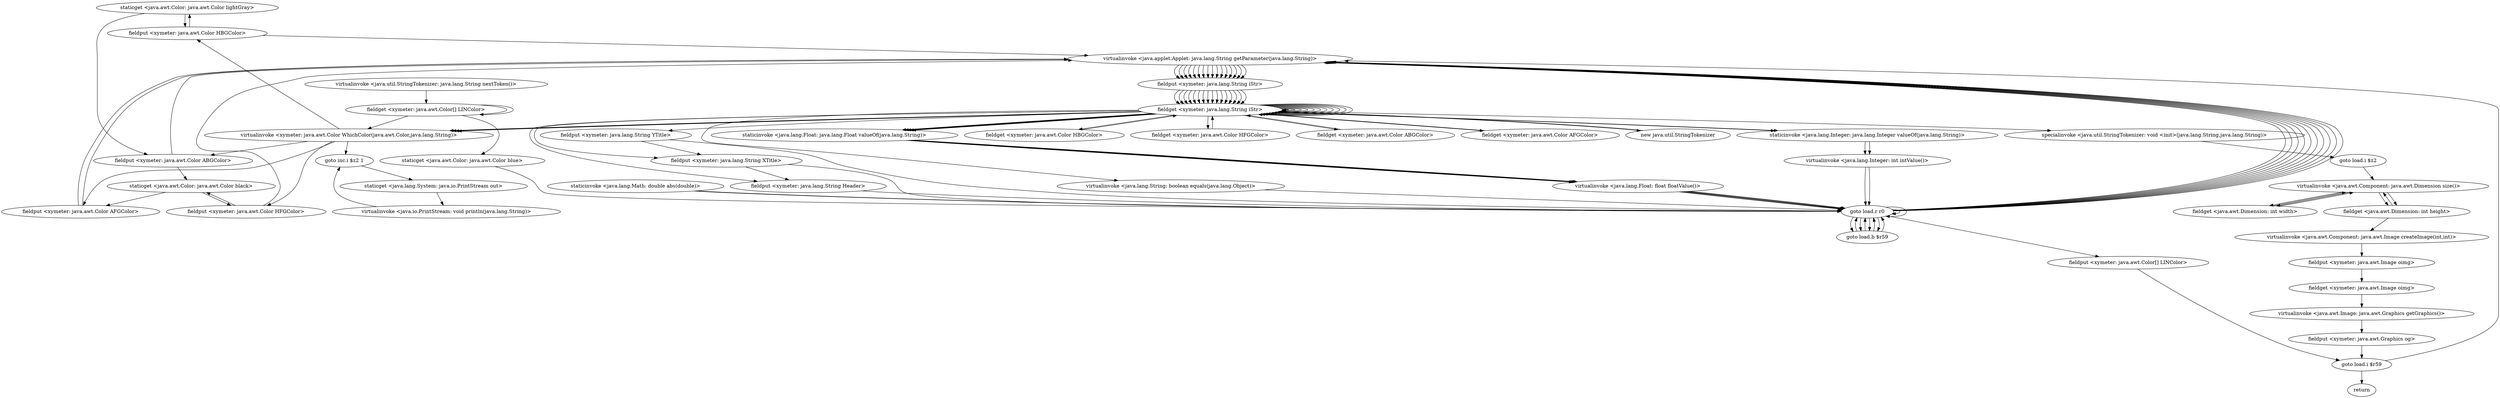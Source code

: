 digraph "" {
"staticget <java.awt.Color: java.awt.Color lightGray>";
 "staticget <java.awt.Color: java.awt.Color lightGray>"->"fieldput <xymeter: java.awt.Color HBGColor>";
 "fieldput <xymeter: java.awt.Color HBGColor>"->"staticget <java.awt.Color: java.awt.Color lightGray>";
 "staticget <java.awt.Color: java.awt.Color lightGray>"->"fieldput <xymeter: java.awt.Color ABGColor>";
 "fieldput <xymeter: java.awt.Color ABGColor>"->"staticget <java.awt.Color: java.awt.Color black>";
 "staticget <java.awt.Color: java.awt.Color black>"->"fieldput <xymeter: java.awt.Color HFGColor>";
 "fieldput <xymeter: java.awt.Color HFGColor>"->"staticget <java.awt.Color: java.awt.Color black>";
 "staticget <java.awt.Color: java.awt.Color black>"->"fieldput <xymeter: java.awt.Color AFGColor>";
 "fieldput <xymeter: java.awt.Color AFGColor>"->"virtualinvoke <java.applet.Applet: java.lang.String getParameter(java.lang.String)>";
 "virtualinvoke <java.applet.Applet: java.lang.String getParameter(java.lang.String)>"->"fieldput <xymeter: java.lang.String iStr>";
 "fieldput <xymeter: java.lang.String iStr>"->"fieldget <xymeter: java.lang.String iStr>";
 "fieldget <xymeter: java.lang.String iStr>"->"fieldget <xymeter: java.lang.String iStr>";
 "fieldget <xymeter: java.lang.String iStr>"->"fieldput <xymeter: java.lang.String Header>";
 "fieldput <xymeter: java.lang.String Header>"->"goto load.r r0";
 "goto load.r r0"->"virtualinvoke <java.applet.Applet: java.lang.String getParameter(java.lang.String)>";
 "virtualinvoke <java.applet.Applet: java.lang.String getParameter(java.lang.String)>"->"fieldput <xymeter: java.lang.String iStr>";
 "fieldput <xymeter: java.lang.String iStr>"->"fieldget <xymeter: java.lang.String iStr>";
 "fieldget <xymeter: java.lang.String iStr>"->"fieldget <xymeter: java.lang.String iStr>";
 "fieldget <xymeter: java.lang.String iStr>"->"fieldput <xymeter: java.lang.String XTitle>";
 "fieldput <xymeter: java.lang.String XTitle>"->"goto load.r r0";
 "goto load.r r0"->"virtualinvoke <java.applet.Applet: java.lang.String getParameter(java.lang.String)>";
 "virtualinvoke <java.applet.Applet: java.lang.String getParameter(java.lang.String)>"->"fieldput <xymeter: java.lang.String iStr>";
 "fieldput <xymeter: java.lang.String iStr>"->"fieldget <xymeter: java.lang.String iStr>";
 "fieldget <xymeter: java.lang.String iStr>"->"fieldget <xymeter: java.lang.String iStr>";
 "fieldget <xymeter: java.lang.String iStr>"->"fieldput <xymeter: java.lang.String YTitle>";
 "fieldput <xymeter: java.lang.String YTitle>"->"goto load.r r0";
 "goto load.r r0"->"virtualinvoke <java.applet.Applet: java.lang.String getParameter(java.lang.String)>";
 "virtualinvoke <java.applet.Applet: java.lang.String getParameter(java.lang.String)>"->"fieldput <xymeter: java.lang.String iStr>";
 "fieldput <xymeter: java.lang.String iStr>"->"fieldget <xymeter: java.lang.String iStr>";
 "fieldget <xymeter: java.lang.String iStr>"->"fieldget <xymeter: java.lang.String iStr>";
 "fieldget <xymeter: java.lang.String iStr>"->"virtualinvoke <java.lang.String: boolean equals(java.lang.Object)>";
 "virtualinvoke <java.lang.String: boolean equals(java.lang.Object)>"->"goto load.r r0";
 "goto load.r r0"->"virtualinvoke <java.applet.Applet: java.lang.String getParameter(java.lang.String)>";
 "virtualinvoke <java.applet.Applet: java.lang.String getParameter(java.lang.String)>"->"fieldput <xymeter: java.lang.String iStr>";
 "fieldput <xymeter: java.lang.String iStr>"->"fieldget <xymeter: java.lang.String iStr>";
 "fieldget <xymeter: java.lang.String iStr>"->"fieldget <xymeter: java.lang.String iStr>";
 "fieldget <xymeter: java.lang.String iStr>"->"staticinvoke <java.lang.Float: java.lang.Float valueOf(java.lang.String)>";
 "staticinvoke <java.lang.Float: java.lang.Float valueOf(java.lang.String)>"->"virtualinvoke <java.lang.Float: float floatValue()>";
 "virtualinvoke <java.lang.Float: float floatValue()>"->"goto load.r r0";
 "goto load.r r0"->"virtualinvoke <java.applet.Applet: java.lang.String getParameter(java.lang.String)>";
 "virtualinvoke <java.applet.Applet: java.lang.String getParameter(java.lang.String)>"->"fieldput <xymeter: java.lang.String iStr>";
 "fieldput <xymeter: java.lang.String iStr>"->"fieldget <xymeter: java.lang.String iStr>";
 "fieldget <xymeter: java.lang.String iStr>"->"fieldget <xymeter: java.lang.String iStr>";
 "fieldget <xymeter: java.lang.String iStr>"->"staticinvoke <java.lang.Float: java.lang.Float valueOf(java.lang.String)>";
 "staticinvoke <java.lang.Float: java.lang.Float valueOf(java.lang.String)>"->"virtualinvoke <java.lang.Float: float floatValue()>";
 "virtualinvoke <java.lang.Float: float floatValue()>"->"goto load.r r0";
 "goto load.r r0"->"goto load.r r0";
 "goto load.r r0"->"goto load.b $r59";
 "goto load.b $r59"->"goto load.r r0";
 "goto load.r r0"->"virtualinvoke <java.applet.Applet: java.lang.String getParameter(java.lang.String)>";
 "virtualinvoke <java.applet.Applet: java.lang.String getParameter(java.lang.String)>"->"fieldput <xymeter: java.lang.String iStr>";
 "fieldput <xymeter: java.lang.String iStr>"->"fieldget <xymeter: java.lang.String iStr>";
 "fieldget <xymeter: java.lang.String iStr>"->"fieldget <xymeter: java.lang.String iStr>";
 "fieldget <xymeter: java.lang.String iStr>"->"staticinvoke <java.lang.Float: java.lang.Float valueOf(java.lang.String)>";
 "staticinvoke <java.lang.Float: java.lang.Float valueOf(java.lang.String)>"->"virtualinvoke <java.lang.Float: float floatValue()>";
 "virtualinvoke <java.lang.Float: float floatValue()>"->"goto load.r r0";
 "goto load.r r0"->"virtualinvoke <java.applet.Applet: java.lang.String getParameter(java.lang.String)>";
 "virtualinvoke <java.applet.Applet: java.lang.String getParameter(java.lang.String)>"->"fieldput <xymeter: java.lang.String iStr>";
 "fieldput <xymeter: java.lang.String iStr>"->"fieldget <xymeter: java.lang.String iStr>";
 "fieldget <xymeter: java.lang.String iStr>"->"fieldget <xymeter: java.lang.String iStr>";
 "fieldget <xymeter: java.lang.String iStr>"->"staticinvoke <java.lang.Float: java.lang.Float valueOf(java.lang.String)>";
 "staticinvoke <java.lang.Float: java.lang.Float valueOf(java.lang.String)>"->"virtualinvoke <java.lang.Float: float floatValue()>";
 "virtualinvoke <java.lang.Float: float floatValue()>"->"goto load.r r0";
 "goto load.r r0"->"goto load.r r0";
 "goto load.r r0"->"goto load.b $r59";
 "goto load.b $r59"->"goto load.r r0";
 "goto load.r r0"->"virtualinvoke <java.applet.Applet: java.lang.String getParameter(java.lang.String)>";
 "virtualinvoke <java.applet.Applet: java.lang.String getParameter(java.lang.String)>"->"fieldput <xymeter: java.lang.String iStr>";
 "fieldput <xymeter: java.lang.String iStr>"->"fieldget <xymeter: java.lang.String iStr>";
 "fieldget <xymeter: java.lang.String iStr>"->"fieldget <xymeter: java.lang.String iStr>";
 "fieldget <xymeter: java.lang.String iStr>"->"staticinvoke <java.lang.Float: java.lang.Float valueOf(java.lang.String)>";
 "staticinvoke <java.lang.Float: java.lang.Float valueOf(java.lang.String)>"->"virtualinvoke <java.lang.Float: float floatValue()>";
 "virtualinvoke <java.lang.Float: float floatValue()>"->"goto load.r r0";
 "goto load.r r0"->"virtualinvoke <java.applet.Applet: java.lang.String getParameter(java.lang.String)>";
 "virtualinvoke <java.applet.Applet: java.lang.String getParameter(java.lang.String)>"->"fieldput <xymeter: java.lang.String iStr>";
 "fieldput <xymeter: java.lang.String iStr>"->"fieldget <xymeter: java.lang.String iStr>";
 "fieldget <xymeter: java.lang.String iStr>"->"fieldget <xymeter: java.lang.String iStr>";
 "fieldget <xymeter: java.lang.String iStr>"->"staticinvoke <java.lang.Integer: java.lang.Integer valueOf(java.lang.String)>";
 "staticinvoke <java.lang.Integer: java.lang.Integer valueOf(java.lang.String)>"->"virtualinvoke <java.lang.Integer: int intValue()>";
 "virtualinvoke <java.lang.Integer: int intValue()>"->"goto load.r r0";
 "goto load.r r0"->"virtualinvoke <java.applet.Applet: java.lang.String getParameter(java.lang.String)>";
 "virtualinvoke <java.applet.Applet: java.lang.String getParameter(java.lang.String)>"->"fieldput <xymeter: java.lang.String iStr>";
 "fieldput <xymeter: java.lang.String iStr>"->"fieldget <xymeter: java.lang.String iStr>";
 "fieldget <xymeter: java.lang.String iStr>"->"fieldget <xymeter: java.awt.Color HBGColor>";
 "fieldget <xymeter: java.awt.Color HBGColor>"->"fieldget <xymeter: java.lang.String iStr>";
 "fieldget <xymeter: java.lang.String iStr>"->"virtualinvoke <xymeter: java.awt.Color WhichColor(java.awt.Color,java.lang.String)>";
 "virtualinvoke <xymeter: java.awt.Color WhichColor(java.awt.Color,java.lang.String)>"->"fieldput <xymeter: java.awt.Color HBGColor>";
 "fieldput <xymeter: java.awt.Color HBGColor>"->"virtualinvoke <java.applet.Applet: java.lang.String getParameter(java.lang.String)>";
 "virtualinvoke <java.applet.Applet: java.lang.String getParameter(java.lang.String)>"->"fieldput <xymeter: java.lang.String iStr>";
 "fieldput <xymeter: java.lang.String iStr>"->"fieldget <xymeter: java.lang.String iStr>";
 "fieldget <xymeter: java.lang.String iStr>"->"fieldget <xymeter: java.awt.Color HFGColor>";
 "fieldget <xymeter: java.awt.Color HFGColor>"->"fieldget <xymeter: java.lang.String iStr>";
 "fieldget <xymeter: java.lang.String iStr>"->"virtualinvoke <xymeter: java.awt.Color WhichColor(java.awt.Color,java.lang.String)>";
 "virtualinvoke <xymeter: java.awt.Color WhichColor(java.awt.Color,java.lang.String)>"->"fieldput <xymeter: java.awt.Color HFGColor>";
 "fieldput <xymeter: java.awt.Color HFGColor>"->"virtualinvoke <java.applet.Applet: java.lang.String getParameter(java.lang.String)>";
 "virtualinvoke <java.applet.Applet: java.lang.String getParameter(java.lang.String)>"->"fieldput <xymeter: java.lang.String iStr>";
 "fieldput <xymeter: java.lang.String iStr>"->"fieldget <xymeter: java.lang.String iStr>";
 "fieldget <xymeter: java.lang.String iStr>"->"fieldget <xymeter: java.awt.Color ABGColor>";
 "fieldget <xymeter: java.awt.Color ABGColor>"->"fieldget <xymeter: java.lang.String iStr>";
 "fieldget <xymeter: java.lang.String iStr>"->"virtualinvoke <xymeter: java.awt.Color WhichColor(java.awt.Color,java.lang.String)>";
 "virtualinvoke <xymeter: java.awt.Color WhichColor(java.awt.Color,java.lang.String)>"->"fieldput <xymeter: java.awt.Color ABGColor>";
 "fieldput <xymeter: java.awt.Color ABGColor>"->"virtualinvoke <java.applet.Applet: java.lang.String getParameter(java.lang.String)>";
 "virtualinvoke <java.applet.Applet: java.lang.String getParameter(java.lang.String)>"->"fieldput <xymeter: java.lang.String iStr>";
 "fieldput <xymeter: java.lang.String iStr>"->"fieldget <xymeter: java.lang.String iStr>";
 "fieldget <xymeter: java.lang.String iStr>"->"fieldget <xymeter: java.awt.Color AFGColor>";
 "fieldget <xymeter: java.awt.Color AFGColor>"->"fieldget <xymeter: java.lang.String iStr>";
 "fieldget <xymeter: java.lang.String iStr>"->"virtualinvoke <xymeter: java.awt.Color WhichColor(java.awt.Color,java.lang.String)>";
 "virtualinvoke <xymeter: java.awt.Color WhichColor(java.awt.Color,java.lang.String)>"->"fieldput <xymeter: java.awt.Color AFGColor>";
 "fieldput <xymeter: java.awt.Color AFGColor>"->"virtualinvoke <java.applet.Applet: java.lang.String getParameter(java.lang.String)>";
 "virtualinvoke <java.applet.Applet: java.lang.String getParameter(java.lang.String)>"->"fieldput <xymeter: java.lang.String iStr>";
 "fieldput <xymeter: java.lang.String iStr>"->"fieldget <xymeter: java.lang.String iStr>";
 "fieldget <xymeter: java.lang.String iStr>"->"fieldget <xymeter: java.lang.String iStr>";
 "fieldget <xymeter: java.lang.String iStr>"->"staticinvoke <java.lang.Integer: java.lang.Integer valueOf(java.lang.String)>";
 "staticinvoke <java.lang.Integer: java.lang.Integer valueOf(java.lang.String)>"->"virtualinvoke <java.lang.Integer: int intValue()>";
 "virtualinvoke <java.lang.Integer: int intValue()>"->"goto load.r r0";
 "goto load.r r0"->"fieldput <xymeter: java.awt.Color[] LINColor>";
 "fieldput <xymeter: java.awt.Color[] LINColor>"->"goto load.i $r59";
 "goto load.i $r59"->"virtualinvoke <java.applet.Applet: java.lang.String getParameter(java.lang.String)>";
 "virtualinvoke <java.applet.Applet: java.lang.String getParameter(java.lang.String)>"->"fieldput <xymeter: java.lang.String iStr>";
 "fieldput <xymeter: java.lang.String iStr>"->"fieldget <xymeter: java.lang.String iStr>";
 "fieldget <xymeter: java.lang.String iStr>"->"new java.util.StringTokenizer";
 "new java.util.StringTokenizer"->"fieldget <xymeter: java.lang.String iStr>";
 "fieldget <xymeter: java.lang.String iStr>"->"specialinvoke <java.util.StringTokenizer: void <init>(java.lang.String,java.lang.String)>";
 "specialinvoke <java.util.StringTokenizer: void <init>(java.lang.String,java.lang.String)>"->"goto load.i $z2";
 "goto load.i $z2"->"virtualinvoke <java.awt.Component: java.awt.Dimension size()>";
 "virtualinvoke <java.awt.Component: java.awt.Dimension size()>"->"fieldget <java.awt.Dimension: int height>";
 "fieldget <java.awt.Dimension: int height>"->"virtualinvoke <java.awt.Component: java.awt.Dimension size()>";
 "virtualinvoke <java.awt.Component: java.awt.Dimension size()>"->"fieldget <java.awt.Dimension: int width>";
 "fieldget <java.awt.Dimension: int width>"->"virtualinvoke <java.awt.Component: java.awt.Dimension size()>";
 "virtualinvoke <java.awt.Component: java.awt.Dimension size()>"->"fieldget <java.awt.Dimension: int width>";
 "fieldget <java.awt.Dimension: int width>"->"virtualinvoke <java.awt.Component: java.awt.Dimension size()>";
 "virtualinvoke <java.awt.Component: java.awt.Dimension size()>"->"fieldget <java.awt.Dimension: int height>";
 "fieldget <java.awt.Dimension: int height>"->"virtualinvoke <java.awt.Component: java.awt.Image createImage(int,int)>";
 "virtualinvoke <java.awt.Component: java.awt.Image createImage(int,int)>"->"fieldput <xymeter: java.awt.Image oimg>";
 "fieldput <xymeter: java.awt.Image oimg>"->"fieldget <xymeter: java.awt.Image oimg>";
 "fieldget <xymeter: java.awt.Image oimg>"->"virtualinvoke <java.awt.Image: java.awt.Graphics getGraphics()>";
 "virtualinvoke <java.awt.Image: java.awt.Graphics getGraphics()>"->"fieldput <xymeter: java.awt.Graphics og>";
 "fieldput <xymeter: java.awt.Graphics og>"->"goto load.i $r59";
 "goto load.i $r59"->"return";
"virtualinvoke <java.util.StringTokenizer: java.lang.String nextToken()>";
 "virtualinvoke <java.util.StringTokenizer: java.lang.String nextToken()>"->"fieldget <xymeter: java.awt.Color[] LINColor>";
 "fieldget <xymeter: java.awt.Color[] LINColor>"->"fieldget <xymeter: java.awt.Color[] LINColor>";
 "fieldget <xymeter: java.awt.Color[] LINColor>"->"virtualinvoke <xymeter: java.awt.Color WhichColor(java.awt.Color,java.lang.String)>";
 "virtualinvoke <xymeter: java.awt.Color WhichColor(java.awt.Color,java.lang.String)>"->"goto inc.i $z2 1";
 "goto inc.i $z2 1"->"staticget <java.lang.System: java.io.PrintStream out>";
 "staticget <java.lang.System: java.io.PrintStream out>"->"virtualinvoke <java.io.PrintStream: void println(java.lang.String)>";
 "virtualinvoke <java.io.PrintStream: void println(java.lang.String)>"->"goto inc.i $z2 1";
"fieldget <xymeter: java.awt.Color[] LINColor>";
 "fieldget <xymeter: java.awt.Color[] LINColor>"->"staticget <java.awt.Color: java.awt.Color blue>";
 "staticget <java.awt.Color: java.awt.Color blue>"->"goto load.r r0";
 "goto load.r r0"->"goto load.b $r59";
 "goto load.b $r59"->"goto load.r r0";
"staticinvoke <java.lang.Math: double abs(double)>";
 "staticinvoke <java.lang.Math: double abs(double)>"->"goto load.r r0";
 "goto load.r r0"->"goto load.b $r59";
 "goto load.b $r59"->"goto load.r r0";
"staticinvoke <java.lang.Math: double abs(double)>";
 "staticinvoke <java.lang.Math: double abs(double)>"->"goto load.r r0";
"fieldput <xymeter: java.lang.String YTitle>";
 "fieldput <xymeter: java.lang.String YTitle>"->"fieldput <xymeter: java.lang.String XTitle>";
 "fieldput <xymeter: java.lang.String XTitle>"->"fieldput <xymeter: java.lang.String Header>";
}
